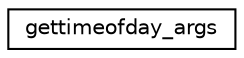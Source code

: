 digraph "Graphical Class Hierarchy"
{
 // LATEX_PDF_SIZE
  edge [fontname="Helvetica",fontsize="10",labelfontname="Helvetica",labelfontsize="10"];
  node [fontname="Helvetica",fontsize="10",shape=record];
  rankdir="LR";
  Node0 [label="gettimeofday_args",height=0.2,width=0.4,color="black", fillcolor="white", style="filled",URL="$structgettimeofday__args.html",tooltip=" "];
}
